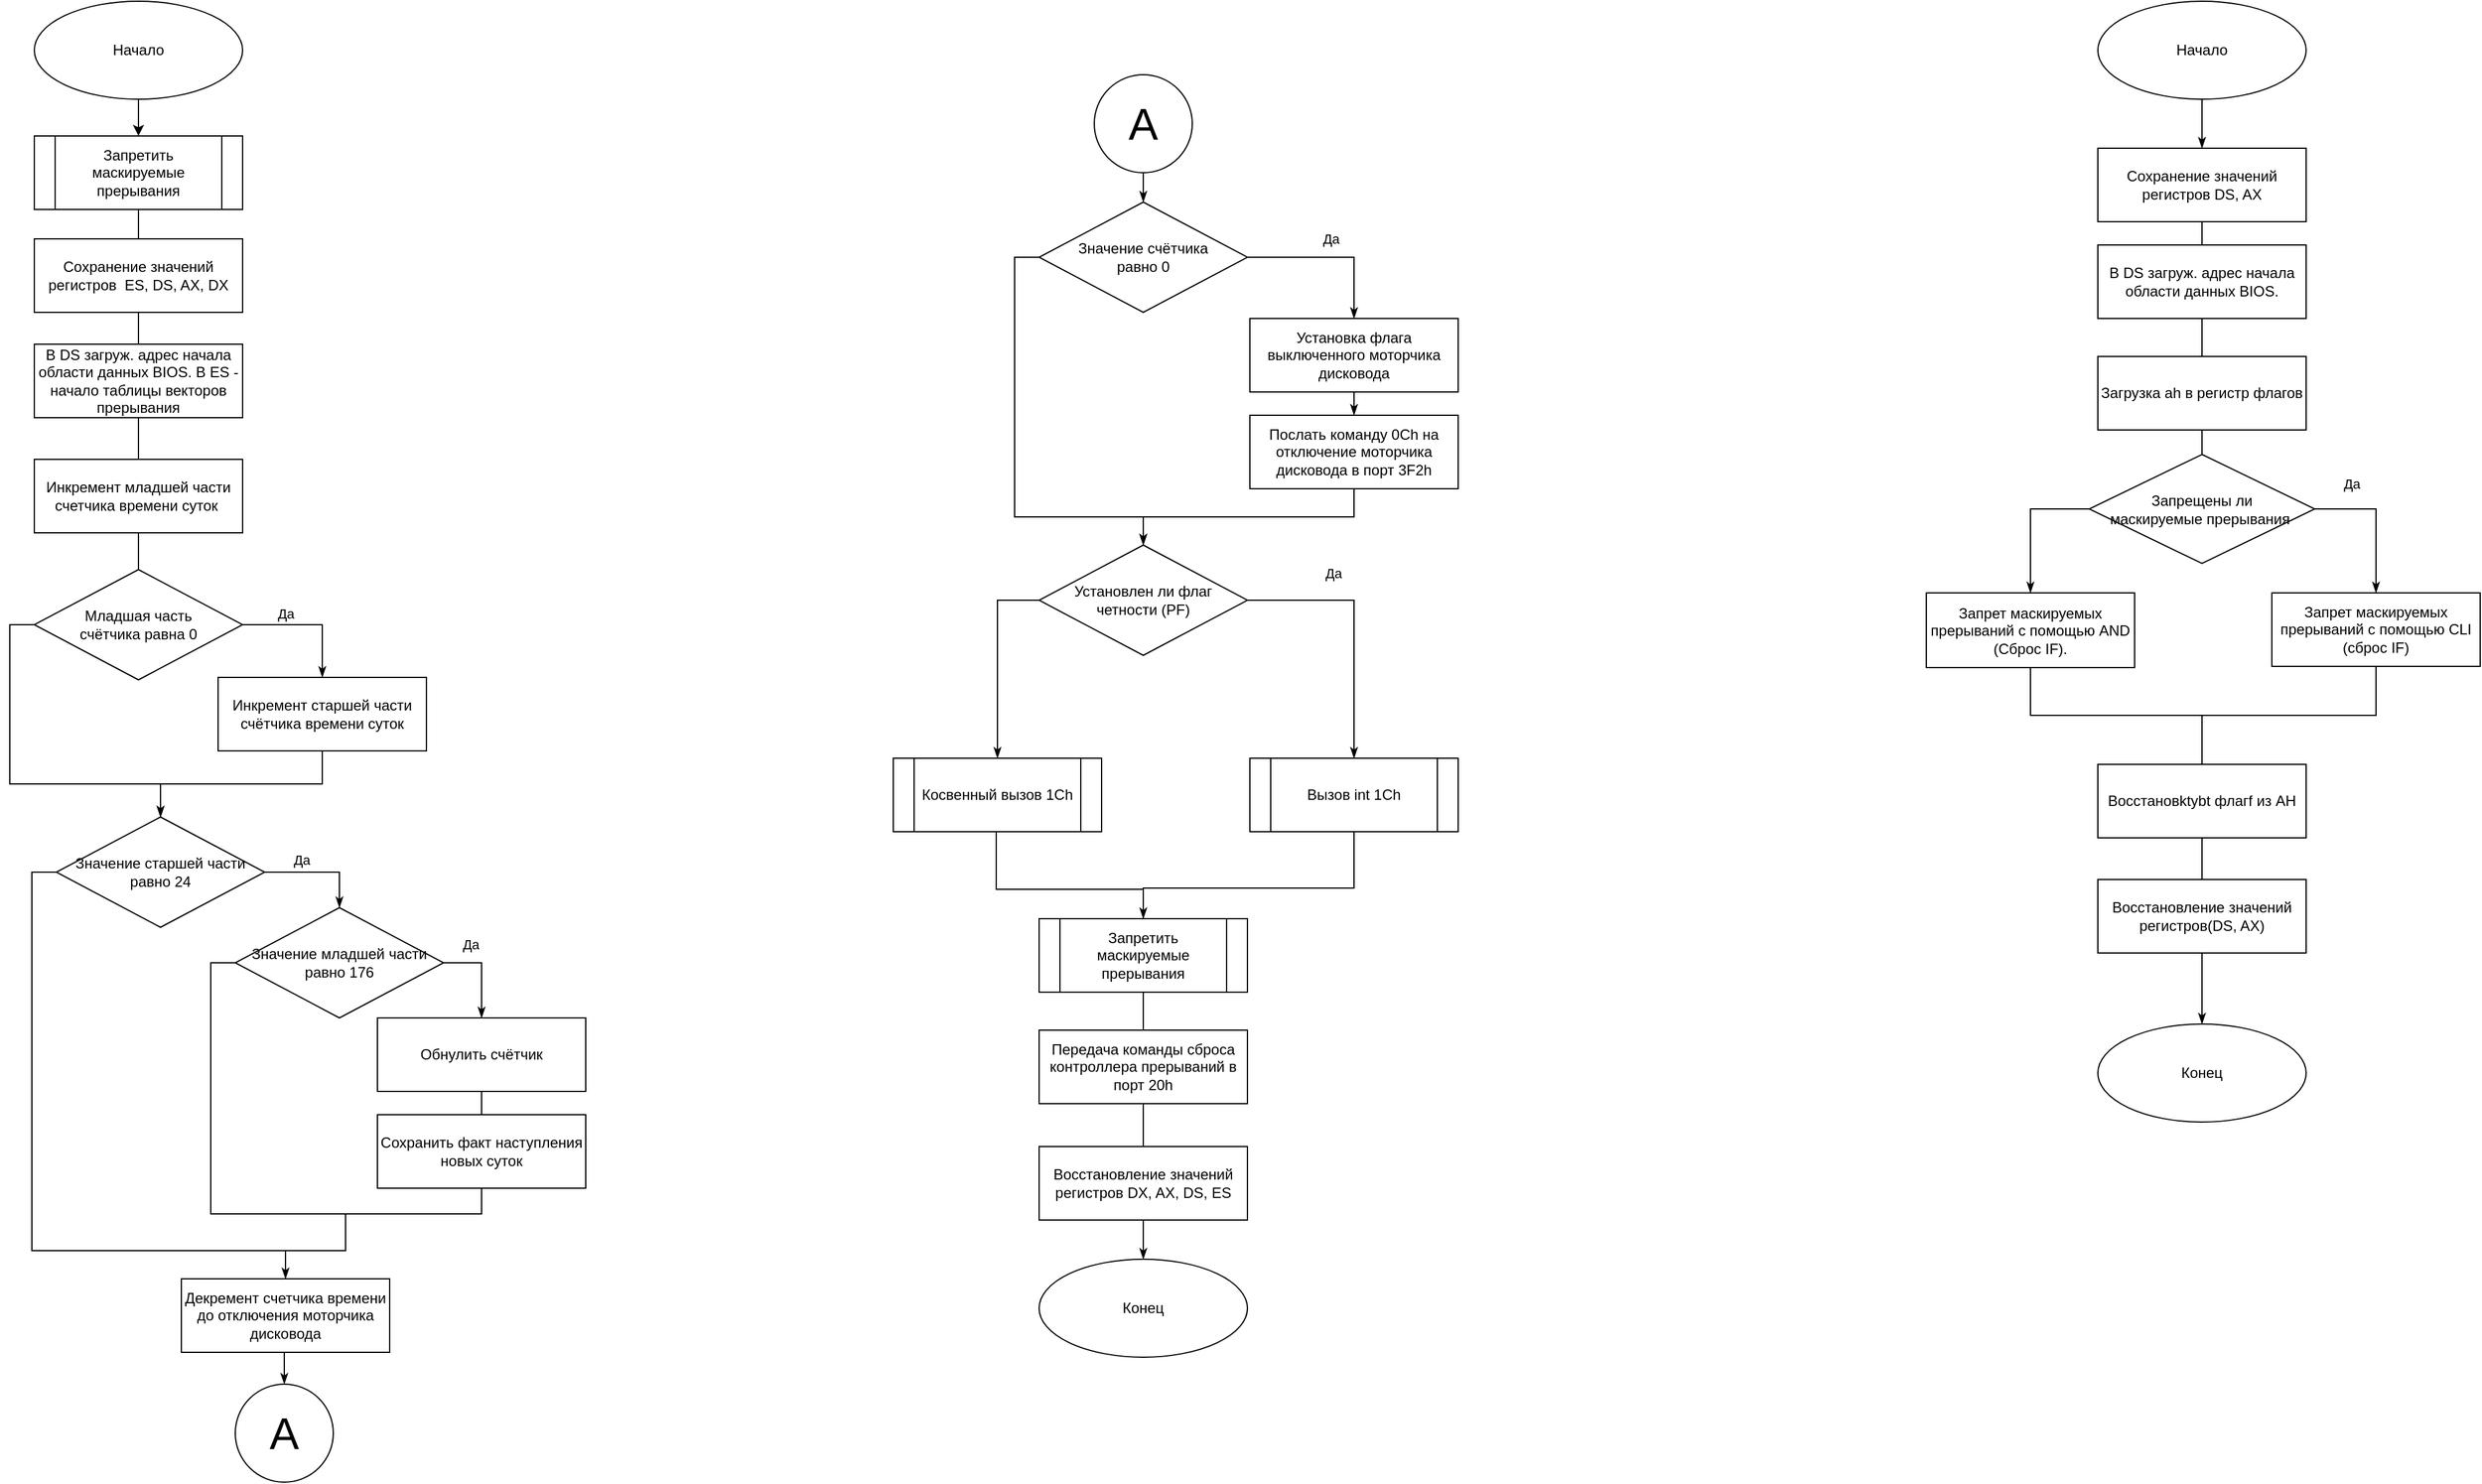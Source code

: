 <mxfile version="13.7.8" type="device"><diagram id="KLoT5iaBqucdmNVjuK_M" name="Page-1"><mxGraphModel dx="5468" dy="2316" grid="0" gridSize="10" guides="1" tooltips="1" connect="1" arrows="1" fold="1" page="0" pageScale="1" pageWidth="827" pageHeight="1169" math="0" shadow="0"><root><mxCell id="0"/><mxCell id="1" parent="0"/><mxCell id="mksU2_DR4wg37DB_QBf4-1" value="" style="edgeStyle=orthogonalEdgeStyle;rounded=0;orthogonalLoop=1;jettySize=auto;html=1;" parent="1" source="mksU2_DR4wg37DB_QBf4-2" target="mksU2_DR4wg37DB_QBf4-3" edge="1"><mxGeometry relative="1" as="geometry"/></mxCell><mxCell id="mksU2_DR4wg37DB_QBf4-2" value="Начало" style="ellipse;whiteSpace=wrap;html=1;" parent="1" vertex="1"><mxGeometry x="510" y="40" width="170" height="80" as="geometry"/></mxCell><mxCell id="mksU2_DR4wg37DB_QBf4-3" value="Запретить маскируемые прерывания" style="shape=process;whiteSpace=wrap;html=1;backgroundOutline=1;" parent="1" vertex="1"><mxGeometry x="510" y="150" width="170" height="60" as="geometry"/></mxCell><mxCell id="mksU2_DR4wg37DB_QBf4-4" value="Сохранение значений регистров&amp;nbsp; ES, DS, AX, DX" style="rounded=0;whiteSpace=wrap;html=1;" parent="1" vertex="1"><mxGeometry x="510" y="234" width="170" height="60" as="geometry"/></mxCell><mxCell id="mksU2_DR4wg37DB_QBf4-5" value="" style="edgeStyle=orthogonalEdgeStyle;rounded=0;orthogonalLoop=1;jettySize=auto;html=1;endArrow=none;endFill=0;" parent="1" source="mksU2_DR4wg37DB_QBf4-6" target="mksU2_DR4wg37DB_QBf4-10" edge="1"><mxGeometry relative="1" as="geometry"/></mxCell><mxCell id="mksU2_DR4wg37DB_QBf4-6" value="Инкремент младшей части счетчика времени суток&amp;nbsp;" style="rounded=0;whiteSpace=wrap;html=1;" parent="1" vertex="1"><mxGeometry x="510" y="414" width="170" height="60" as="geometry"/></mxCell><mxCell id="mksU2_DR4wg37DB_QBf4-7" style="edgeStyle=orthogonalEdgeStyle;rounded=0;orthogonalLoop=1;jettySize=auto;html=1;entryX=0.5;entryY=0;entryDx=0;entryDy=0;endArrow=classicThin;endFill=1;" parent="1" source="mksU2_DR4wg37DB_QBf4-10" target="mksU2_DR4wg37DB_QBf4-12" edge="1"><mxGeometry relative="1" as="geometry"><Array as="points"><mxPoint x="745" y="549"/></Array></mxGeometry></mxCell><mxCell id="mksU2_DR4wg37DB_QBf4-8" value="Да" style="edgeLabel;html=1;align=center;verticalAlign=middle;resizable=0;points=[];" parent="mksU2_DR4wg37DB_QBf4-7" vertex="1" connectable="0"><mxGeometry x="-0.117" y="-5" relative="1" as="geometry"><mxPoint x="-13" y="-14" as="offset"/></mxGeometry></mxCell><mxCell id="mksU2_DR4wg37DB_QBf4-9" style="edgeStyle=orthogonalEdgeStyle;rounded=0;orthogonalLoop=1;jettySize=auto;html=1;exitX=0;exitY=0.5;exitDx=0;exitDy=0;endArrow=classicThin;endFill=1;" parent="1" source="mksU2_DR4wg37DB_QBf4-10" target="mksU2_DR4wg37DB_QBf4-19" edge="1"><mxGeometry relative="1" as="geometry"><Array as="points"><mxPoint x="490" y="549"/><mxPoint x="490" y="679"/><mxPoint x="613" y="679"/></Array></mxGeometry></mxCell><mxCell id="mksU2_DR4wg37DB_QBf4-10" value="Младшая часть &lt;br&gt;счётчика равна 0" style="rhombus;whiteSpace=wrap;html=1;" parent="1" vertex="1"><mxGeometry x="510" y="504" width="170" height="90" as="geometry"/></mxCell><mxCell id="mksU2_DR4wg37DB_QBf4-11" style="edgeStyle=orthogonalEdgeStyle;rounded=0;orthogonalLoop=1;jettySize=auto;html=1;exitX=0.5;exitY=1;exitDx=0;exitDy=0;entryX=0.5;entryY=0;entryDx=0;entryDy=0;endArrow=classicThin;endFill=1;" parent="1" source="mksU2_DR4wg37DB_QBf4-12" target="mksU2_DR4wg37DB_QBf4-19" edge="1"><mxGeometry relative="1" as="geometry"/></mxCell><mxCell id="mksU2_DR4wg37DB_QBf4-12" value="Инкремент старшей части счётчика времени суток" style="rounded=0;whiteSpace=wrap;html=1;" parent="1" vertex="1"><mxGeometry x="660" y="592" width="170" height="60" as="geometry"/></mxCell><mxCell id="mksU2_DR4wg37DB_QBf4-13" style="edgeStyle=orthogonalEdgeStyle;rounded=0;orthogonalLoop=1;jettySize=auto;html=1;exitX=1;exitY=0.5;exitDx=0;exitDy=0;entryX=0.5;entryY=0;entryDx=0;entryDy=0;endArrow=classicThin;endFill=1;" parent="1" source="mksU2_DR4wg37DB_QBf4-16" target="mksU2_DR4wg37DB_QBf4-21" edge="1"><mxGeometry relative="1" as="geometry"/></mxCell><mxCell id="mksU2_DR4wg37DB_QBf4-14" value="Да" style="edgeLabel;html=1;align=center;verticalAlign=middle;resizable=0;points=[];" parent="mksU2_DR4wg37DB_QBf4-13" vertex="1" connectable="0"><mxGeometry x="-0.25" y="-16" relative="1" as="geometry"><mxPoint x="-7" y="-31" as="offset"/></mxGeometry></mxCell><mxCell id="mksU2_DR4wg37DB_QBf4-15" style="edgeStyle=orthogonalEdgeStyle;rounded=0;orthogonalLoop=1;jettySize=auto;html=1;exitX=0;exitY=0.5;exitDx=0;exitDy=0;endArrow=none;endFill=0;" parent="1" source="mksU2_DR4wg37DB_QBf4-16" edge="1"><mxGeometry relative="1" as="geometry"><mxPoint x="764" y="1050" as="targetPoint"/><Array as="points"><mxPoint x="654" y="825"/><mxPoint x="654" y="1030"/><mxPoint x="764" y="1030"/></Array></mxGeometry></mxCell><mxCell id="mksU2_DR4wg37DB_QBf4-16" value="Значение младшей части равно 176" style="rhombus;whiteSpace=wrap;html=1;" parent="1" vertex="1"><mxGeometry x="674" y="780" width="170" height="90" as="geometry"/></mxCell><mxCell id="mksU2_DR4wg37DB_QBf4-17" style="edgeStyle=orthogonalEdgeStyle;rounded=0;orthogonalLoop=1;jettySize=auto;html=1;exitX=1;exitY=0.5;exitDx=0;exitDy=0;entryX=0.5;entryY=0;entryDx=0;entryDy=0;endArrow=classicThin;endFill=1;" parent="1" source="mksU2_DR4wg37DB_QBf4-19" target="mksU2_DR4wg37DB_QBf4-16" edge="1"><mxGeometry relative="1" as="geometry"/></mxCell><mxCell id="mksU2_DR4wg37DB_QBf4-18" style="edgeStyle=orthogonalEdgeStyle;rounded=0;orthogonalLoop=1;jettySize=auto;html=1;exitX=0;exitY=0.5;exitDx=0;exitDy=0;entryX=0.5;entryY=0;entryDx=0;entryDy=0;endArrow=classicThin;endFill=1;" parent="1" source="mksU2_DR4wg37DB_QBf4-19" target="mksU2_DR4wg37DB_QBf4-25" edge="1"><mxGeometry relative="1" as="geometry"><Array as="points"><mxPoint x="508" y="751"/><mxPoint x="508" y="1060"/><mxPoint x="715" y="1060"/></Array></mxGeometry></mxCell><mxCell id="mksU2_DR4wg37DB_QBf4-19" value="&lt;div&gt;Значение старшей части равно 24&lt;/div&gt;" style="rhombus;whiteSpace=wrap;html=1;align=center;" parent="1" vertex="1"><mxGeometry x="528" y="706" width="170" height="90" as="geometry"/></mxCell><mxCell id="mksU2_DR4wg37DB_QBf4-20" style="edgeStyle=orthogonalEdgeStyle;rounded=0;orthogonalLoop=1;jettySize=auto;html=1;exitX=0.5;exitY=1;exitDx=0;exitDy=0;entryX=0.5;entryY=0;entryDx=0;entryDy=0;endArrow=none;endFill=0;" parent="1" source="mksU2_DR4wg37DB_QBf4-21" target="mksU2_DR4wg37DB_QBf4-23" edge="1"><mxGeometry relative="1" as="geometry"/></mxCell><mxCell id="mksU2_DR4wg37DB_QBf4-21" value="Обнулить счётчик" style="rounded=0;whiteSpace=wrap;html=1;" parent="1" vertex="1"><mxGeometry x="790" y="870" width="170" height="60" as="geometry"/></mxCell><mxCell id="mksU2_DR4wg37DB_QBf4-22" style="edgeStyle=orthogonalEdgeStyle;rounded=0;orthogonalLoop=1;jettySize=auto;html=1;exitX=0.5;exitY=1;exitDx=0;exitDy=0;endArrow=none;endFill=0;" parent="1" source="mksU2_DR4wg37DB_QBf4-23" edge="1"><mxGeometry relative="1" as="geometry"><mxPoint x="711" y="1060" as="targetPoint"/><Array as="points"><mxPoint x="875" y="1030"/><mxPoint x="764" y="1030"/></Array></mxGeometry></mxCell><mxCell id="mksU2_DR4wg37DB_QBf4-23" value="Сохранить факт наступления новых суток" style="rounded=0;whiteSpace=wrap;html=1;" parent="1" vertex="1"><mxGeometry x="790" y="949" width="170" height="60" as="geometry"/></mxCell><mxCell id="mksU2_DR4wg37DB_QBf4-24" style="edgeStyle=orthogonalEdgeStyle;rounded=0;orthogonalLoop=1;jettySize=auto;html=1;exitX=0.5;exitY=1;exitDx=0;exitDy=0;entryX=0.5;entryY=0;entryDx=0;entryDy=0;endArrow=classicThin;endFill=1;" parent="1" source="mksU2_DR4wg37DB_QBf4-25" target="mksU2_DR4wg37DB_QBf4-26" edge="1"><mxGeometry relative="1" as="geometry"/></mxCell><mxCell id="mksU2_DR4wg37DB_QBf4-25" value="Декремент счетчика времени до отключения моторчика дисковода" style="rounded=0;whiteSpace=wrap;html=1;" parent="1" vertex="1"><mxGeometry x="630" y="1083" width="170" height="60" as="geometry"/></mxCell><mxCell id="mksU2_DR4wg37DB_QBf4-26" value="&lt;font style=&quot;font-size: 36px&quot;&gt;А&lt;/font&gt;" style="ellipse;whiteSpace=wrap;html=1;aspect=fixed;" parent="1" vertex="1"><mxGeometry x="674" y="1169" width="80" height="80" as="geometry"/></mxCell><mxCell id="mksU2_DR4wg37DB_QBf4-27" value="" style="endArrow=none;html=1;entryX=0.5;entryY=1;entryDx=0;entryDy=0;" parent="1" source="mksU2_DR4wg37DB_QBf4-4" target="mksU2_DR4wg37DB_QBf4-3" edge="1"><mxGeometry width="50" height="50" relative="1" as="geometry"><mxPoint x="695" y="354" as="sourcePoint"/><mxPoint x="745" y="304" as="targetPoint"/></mxGeometry></mxCell><mxCell id="mksU2_DR4wg37DB_QBf4-29" value="Да" style="edgeLabel;html=1;align=center;verticalAlign=middle;resizable=0;points=[];" parent="1" vertex="1" connectable="0"><mxGeometry x="759" y="549" as="geometry"><mxPoint x="-31" y="192" as="offset"/></mxGeometry></mxCell><mxCell id="mksU2_DR4wg37DB_QBf4-30" style="edgeStyle=orthogonalEdgeStyle;rounded=0;orthogonalLoop=1;jettySize=auto;html=1;exitX=0.5;exitY=1;exitDx=0;exitDy=0;entryX=0.5;entryY=0;entryDx=0;entryDy=0;endArrow=classicThin;endFill=1;" parent="1" source="mksU2_DR4wg37DB_QBf4-31" target="mksU2_DR4wg37DB_QBf4-35" edge="1"><mxGeometry relative="1" as="geometry"/></mxCell><mxCell id="mksU2_DR4wg37DB_QBf4-31" value="&lt;font style=&quot;font-size: 36px&quot;&gt;А&lt;/font&gt;" style="ellipse;whiteSpace=wrap;html=1;aspect=fixed;" parent="1" vertex="1"><mxGeometry x="1375" y="100" width="80" height="80" as="geometry"/></mxCell><mxCell id="mksU2_DR4wg37DB_QBf4-32" style="edgeStyle=orthogonalEdgeStyle;rounded=0;orthogonalLoop=1;jettySize=auto;html=1;exitX=1;exitY=0.5;exitDx=0;exitDy=0;entryX=0.5;entryY=0;entryDx=0;entryDy=0;endArrow=classicThin;endFill=1;" parent="1" source="mksU2_DR4wg37DB_QBf4-35" target="mksU2_DR4wg37DB_QBf4-37" edge="1"><mxGeometry relative="1" as="geometry"/></mxCell><mxCell id="mksU2_DR4wg37DB_QBf4-33" value="Да&lt;br&gt;" style="edgeLabel;html=1;align=center;verticalAlign=middle;resizable=0;points=[];" parent="mksU2_DR4wg37DB_QBf4-32" vertex="1" connectable="0"><mxGeometry x="-0.01" relative="1" as="geometry"><mxPoint y="-15" as="offset"/></mxGeometry></mxCell><mxCell id="mksU2_DR4wg37DB_QBf4-34" style="edgeStyle=orthogonalEdgeStyle;rounded=0;orthogonalLoop=1;jettySize=auto;html=1;exitX=0;exitY=0.5;exitDx=0;exitDy=0;entryX=0.5;entryY=0;entryDx=0;entryDy=0;endArrow=classicThin;endFill=1;" parent="1" source="mksU2_DR4wg37DB_QBf4-35" target="mksU2_DR4wg37DB_QBf4-43" edge="1"><mxGeometry relative="1" as="geometry"><Array as="points"><mxPoint x="1310" y="249"/><mxPoint x="1310" y="461"/><mxPoint x="1415" y="461"/></Array></mxGeometry></mxCell><mxCell id="mksU2_DR4wg37DB_QBf4-35" value="Значение счётчика &lt;br&gt;равно 0" style="rhombus;whiteSpace=wrap;html=1;" parent="1" vertex="1"><mxGeometry x="1330" y="204" width="170" height="90" as="geometry"/></mxCell><mxCell id="mksU2_DR4wg37DB_QBf4-36" style="edgeStyle=orthogonalEdgeStyle;rounded=0;orthogonalLoop=1;jettySize=auto;html=1;exitX=0.5;exitY=1;exitDx=0;exitDy=0;entryX=0.5;entryY=0;entryDx=0;entryDy=0;endArrow=classicThin;endFill=1;" parent="1" source="mksU2_DR4wg37DB_QBf4-37" target="mksU2_DR4wg37DB_QBf4-39" edge="1"><mxGeometry relative="1" as="geometry"/></mxCell><mxCell id="mksU2_DR4wg37DB_QBf4-37" value="Установка флага выключенного моторчика дисковода" style="rounded=0;whiteSpace=wrap;html=1;" parent="1" vertex="1"><mxGeometry x="1502" y="299" width="170" height="60" as="geometry"/></mxCell><mxCell id="mksU2_DR4wg37DB_QBf4-38" style="edgeStyle=orthogonalEdgeStyle;rounded=0;orthogonalLoop=1;jettySize=auto;html=1;exitX=0.5;exitY=1;exitDx=0;exitDy=0;entryX=0.5;entryY=0;entryDx=0;entryDy=0;endArrow=classicThin;endFill=1;" parent="1" source="mksU2_DR4wg37DB_QBf4-39" target="mksU2_DR4wg37DB_QBf4-43" edge="1"><mxGeometry relative="1" as="geometry"/></mxCell><mxCell id="mksU2_DR4wg37DB_QBf4-39" value="Послать команду 0Ch на отключение моторчика дисковода в порт 3F2h" style="rounded=0;whiteSpace=wrap;html=1;" parent="1" vertex="1"><mxGeometry x="1502" y="378" width="170" height="60" as="geometry"/></mxCell><mxCell id="mksU2_DR4wg37DB_QBf4-40" style="edgeStyle=orthogonalEdgeStyle;rounded=0;orthogonalLoop=1;jettySize=auto;html=1;exitX=0;exitY=0.5;exitDx=0;exitDy=0;endArrow=classicThin;endFill=1;entryX=0.5;entryY=0;entryDx=0;entryDy=0;" parent="1" source="mksU2_DR4wg37DB_QBf4-43" target="OhjWGos-TmanGooc7kY_-3" edge="1"><mxGeometry relative="1" as="geometry"><mxPoint x="1295" y="631" as="targetPoint"/></mxGeometry></mxCell><mxCell id="mksU2_DR4wg37DB_QBf4-41" style="edgeStyle=orthogonalEdgeStyle;rounded=0;orthogonalLoop=1;jettySize=auto;html=1;exitX=1;exitY=0.5;exitDx=0;exitDy=0;endArrow=classicThin;endFill=1;entryX=0.5;entryY=0;entryDx=0;entryDy=0;" parent="1" source="mksU2_DR4wg37DB_QBf4-43" target="OhjWGos-TmanGooc7kY_-1" edge="1"><mxGeometry relative="1" as="geometry"><mxPoint x="1587" y="641" as="targetPoint"/></mxGeometry></mxCell><mxCell id="mksU2_DR4wg37DB_QBf4-42" value="Да" style="edgeLabel;html=1;align=center;verticalAlign=middle;resizable=0;points=[];" parent="mksU2_DR4wg37DB_QBf4-41" vertex="1" connectable="0"><mxGeometry x="0.203" y="-1" relative="1" as="geometry"><mxPoint x="-16.0" y="-65" as="offset"/></mxGeometry></mxCell><mxCell id="mksU2_DR4wg37DB_QBf4-43" value="Установлен ли флаг &lt;br&gt;четности (PF)" style="rhombus;whiteSpace=wrap;html=1;" parent="1" vertex="1"><mxGeometry x="1330" y="484" width="170" height="90" as="geometry"/></mxCell><mxCell id="mksU2_DR4wg37DB_QBf4-46" style="edgeStyle=orthogonalEdgeStyle;rounded=0;orthogonalLoop=1;jettySize=auto;html=1;exitX=0.5;exitY=1;exitDx=0;exitDy=0;entryX=0.5;entryY=0;entryDx=0;entryDy=0;endArrow=none;endFill=0;" parent="1" source="OhjWGos-TmanGooc7kY_-1" target="mksU2_DR4wg37DB_QBf4-51" edge="1"><mxGeometry relative="1" as="geometry"><mxPoint x="1587" y="740" as="sourcePoint"/><Array as="points"><mxPoint x="1587" y="764"/><mxPoint x="1415" y="764"/></Array></mxGeometry></mxCell><mxCell id="mksU2_DR4wg37DB_QBf4-48" style="edgeStyle=orthogonalEdgeStyle;rounded=0;orthogonalLoop=1;jettySize=auto;html=1;exitX=0.5;exitY=1;exitDx=0;exitDy=0;entryX=0.5;entryY=0;entryDx=0;entryDy=0;endArrow=classicThin;endFill=1;" parent="1" source="OhjWGos-TmanGooc7kY_-3" target="mksU2_DR4wg37DB_QBf4-51" edge="1"><mxGeometry relative="1" as="geometry"><mxPoint x="1295" y="740" as="sourcePoint"/><Array as="points"><mxPoint x="1295" y="718"/><mxPoint x="1295" y="765"/><mxPoint x="1415" y="765"/></Array></mxGeometry></mxCell><mxCell id="mksU2_DR4wg37DB_QBf4-50" style="edgeStyle=orthogonalEdgeStyle;rounded=0;orthogonalLoop=1;jettySize=auto;html=1;exitX=0.5;exitY=1;exitDx=0;exitDy=0;entryX=0.5;entryY=0;entryDx=0;entryDy=0;endArrow=none;endFill=0;" parent="1" source="mksU2_DR4wg37DB_QBf4-51" target="mksU2_DR4wg37DB_QBf4-53" edge="1"><mxGeometry relative="1" as="geometry"/></mxCell><mxCell id="mksU2_DR4wg37DB_QBf4-51" value="Запретить маскируемые прерывания" style="shape=process;whiteSpace=wrap;html=1;backgroundOutline=1;" parent="1" vertex="1"><mxGeometry x="1330" y="789" width="170" height="60" as="geometry"/></mxCell><mxCell id="mksU2_DR4wg37DB_QBf4-52" style="edgeStyle=orthogonalEdgeStyle;rounded=0;orthogonalLoop=1;jettySize=auto;html=1;exitX=0.5;exitY=1;exitDx=0;exitDy=0;entryX=0.5;entryY=0;entryDx=0;entryDy=0;endArrow=none;endFill=0;" parent="1" source="mksU2_DR4wg37DB_QBf4-53" target="mksU2_DR4wg37DB_QBf4-55" edge="1"><mxGeometry relative="1" as="geometry"/></mxCell><mxCell id="mksU2_DR4wg37DB_QBf4-53" value="Передача команды сброса контроллера прерываний в порт 20h" style="rounded=0;whiteSpace=wrap;html=1;" parent="1" vertex="1"><mxGeometry x="1330" y="880" width="170" height="60" as="geometry"/></mxCell><mxCell id="mksU2_DR4wg37DB_QBf4-54" style="edgeStyle=orthogonalEdgeStyle;rounded=0;orthogonalLoop=1;jettySize=auto;html=1;exitX=0.5;exitY=1;exitDx=0;exitDy=0;entryX=0.5;entryY=0;entryDx=0;entryDy=0;endArrow=classicThin;endFill=1;" parent="1" source="mksU2_DR4wg37DB_QBf4-55" target="mksU2_DR4wg37DB_QBf4-56" edge="1"><mxGeometry relative="1" as="geometry"/></mxCell><mxCell id="mksU2_DR4wg37DB_QBf4-55" value="Восстановление значений регистров DX, AX, DS, ES" style="rounded=0;whiteSpace=wrap;html=1;" parent="1" vertex="1"><mxGeometry x="1330" y="975" width="170" height="60" as="geometry"/></mxCell><mxCell id="mksU2_DR4wg37DB_QBf4-56" value="Конец" style="ellipse;whiteSpace=wrap;html=1;" parent="1" vertex="1"><mxGeometry x="1330" y="1067" width="170" height="80" as="geometry"/></mxCell><mxCell id="mksU2_DR4wg37DB_QBf4-57" style="edgeStyle=orthogonalEdgeStyle;rounded=0;orthogonalLoop=1;jettySize=auto;html=1;exitX=0.5;exitY=1;exitDx=0;exitDy=0;entryX=0.5;entryY=0;entryDx=0;entryDy=0;endArrow=classicThin;endFill=1;" parent="1" source="mksU2_DR4wg37DB_QBf4-58" target="mksU2_DR4wg37DB_QBf4-62" edge="1"><mxGeometry relative="1" as="geometry"><mxPoint x="2279" y="224" as="targetPoint"/></mxGeometry></mxCell><mxCell id="mksU2_DR4wg37DB_QBf4-58" value="Начало" style="ellipse;whiteSpace=wrap;html=1;" parent="1" vertex="1"><mxGeometry x="2194" y="40" width="170" height="80" as="geometry"/></mxCell><mxCell id="mksU2_DR4wg37DB_QBf4-62" value="Сохранение значений регистров DS, AX" style="rounded=0;whiteSpace=wrap;html=1;" parent="1" vertex="1"><mxGeometry x="2194" y="160" width="170" height="60" as="geometry"/></mxCell><mxCell id="mksU2_DR4wg37DB_QBf4-63" style="edgeStyle=orthogonalEdgeStyle;rounded=0;orthogonalLoop=1;jettySize=auto;html=1;exitX=1;exitY=0.5;exitDx=0;exitDy=0;entryX=0.5;entryY=0;entryDx=0;entryDy=0;endArrow=classicThin;endFill=1;" parent="1" source="mksU2_DR4wg37DB_QBf4-66" target="mksU2_DR4wg37DB_QBf4-68" edge="1"><mxGeometry relative="1" as="geometry"/></mxCell><mxCell id="mksU2_DR4wg37DB_QBf4-64" value="Да" style="edgeLabel;html=1;align=center;verticalAlign=middle;resizable=0;points=[];" parent="mksU2_DR4wg37DB_QBf4-63" vertex="1" connectable="0"><mxGeometry x="-0.162" y="-1" relative="1" as="geometry"><mxPoint x="-20" y="-22" as="offset"/></mxGeometry></mxCell><mxCell id="mksU2_DR4wg37DB_QBf4-65" style="edgeStyle=orthogonalEdgeStyle;rounded=0;orthogonalLoop=1;jettySize=auto;html=1;exitX=0;exitY=0.5;exitDx=0;exitDy=0;entryX=0.5;entryY=0;entryDx=0;entryDy=0;endArrow=classicThin;endFill=1;" parent="1" source="mksU2_DR4wg37DB_QBf4-66" target="mksU2_DR4wg37DB_QBf4-70" edge="1"><mxGeometry relative="1" as="geometry"/></mxCell><mxCell id="mksU2_DR4wg37DB_QBf4-66" value="Запрещены ли &lt;br&gt;маскируемые прерывания&amp;nbsp;" style="rhombus;whiteSpace=wrap;html=1;" parent="1" vertex="1"><mxGeometry x="2187" y="410" width="184" height="89" as="geometry"/></mxCell><mxCell id="mksU2_DR4wg37DB_QBf4-67" style="edgeStyle=orthogonalEdgeStyle;rounded=0;orthogonalLoop=1;jettySize=auto;html=1;exitX=0.5;exitY=1;exitDx=0;exitDy=0;endArrow=none;endFill=0;" parent="1" source="mksU2_DR4wg37DB_QBf4-68" target="mksU2_DR4wg37DB_QBf4-72" edge="1"><mxGeometry relative="1" as="geometry"><Array as="points"><mxPoint x="2421" y="623"/><mxPoint x="2279" y="623"/></Array></mxGeometry></mxCell><mxCell id="mksU2_DR4wg37DB_QBf4-68" value="Запрет маскируемых прерываний с помощью CLI (сброс IF)" style="rounded=0;whiteSpace=wrap;html=1;" parent="1" vertex="1"><mxGeometry x="2336" y="523" width="170" height="60" as="geometry"/></mxCell><mxCell id="mksU2_DR4wg37DB_QBf4-69" style="edgeStyle=orthogonalEdgeStyle;rounded=0;orthogonalLoop=1;jettySize=auto;html=1;exitX=0.5;exitY=1;exitDx=0;exitDy=0;entryX=0.5;entryY=0;entryDx=0;entryDy=0;endArrow=none;endFill=0;" parent="1" source="mksU2_DR4wg37DB_QBf4-70" target="mksU2_DR4wg37DB_QBf4-72" edge="1"><mxGeometry relative="1" as="geometry"><Array as="points"><mxPoint x="2139" y="623"/><mxPoint x="2279" y="623"/></Array></mxGeometry></mxCell><mxCell id="mksU2_DR4wg37DB_QBf4-70" value="Запрет маскируемых прерываний с помощью AND (Сброс IF)." style="rounded=0;whiteSpace=wrap;html=1;" parent="1" vertex="1"><mxGeometry x="2054" y="523" width="170" height="61" as="geometry"/></mxCell><mxCell id="mksU2_DR4wg37DB_QBf4-71" style="edgeStyle=orthogonalEdgeStyle;rounded=0;orthogonalLoop=1;jettySize=auto;html=1;exitX=0.5;exitY=1;exitDx=0;exitDy=0;entryX=0.5;entryY=0;entryDx=0;entryDy=0;endArrow=none;endFill=0;" parent="1" source="mksU2_DR4wg37DB_QBf4-72" target="mksU2_DR4wg37DB_QBf4-74" edge="1"><mxGeometry relative="1" as="geometry"/></mxCell><mxCell id="mksU2_DR4wg37DB_QBf4-72" value="Восстановktybt флагf из AH" style="rounded=0;whiteSpace=wrap;html=1;" parent="1" vertex="1"><mxGeometry x="2194" y="663" width="170" height="60" as="geometry"/></mxCell><mxCell id="mksU2_DR4wg37DB_QBf4-73" style="edgeStyle=orthogonalEdgeStyle;rounded=0;orthogonalLoop=1;jettySize=auto;html=1;exitX=0.5;exitY=1;exitDx=0;exitDy=0;entryX=0.5;entryY=0;entryDx=0;entryDy=0;endArrow=classicThin;endFill=1;" parent="1" source="mksU2_DR4wg37DB_QBf4-74" target="mksU2_DR4wg37DB_QBf4-75" edge="1"><mxGeometry relative="1" as="geometry"/></mxCell><mxCell id="mksU2_DR4wg37DB_QBf4-74" value="Восстановление значений регистров(DS, AX)" style="rounded=0;whiteSpace=wrap;html=1;" parent="1" vertex="1"><mxGeometry x="2194" y="757" width="170" height="60" as="geometry"/></mxCell><mxCell id="mksU2_DR4wg37DB_QBf4-75" value="Конец" style="ellipse;whiteSpace=wrap;html=1;" parent="1" vertex="1"><mxGeometry x="2194" y="875" width="170" height="80" as="geometry"/></mxCell><mxCell id="mksU2_DR4wg37DB_QBf4-76" value="В DS загруж. адрес начала области данных BIOS. В ES - начало таблицы векторов прерывания" style="rounded=0;whiteSpace=wrap;html=1;" parent="1" vertex="1"><mxGeometry x="510" y="320" width="170" height="60" as="geometry"/></mxCell><mxCell id="mksU2_DR4wg37DB_QBf4-77" value="В DS загруж. адрес начала области данных BIOS." style="rounded=0;whiteSpace=wrap;html=1;" parent="1" vertex="1"><mxGeometry x="2194" y="239" width="170" height="60" as="geometry"/></mxCell><mxCell id="mksU2_DR4wg37DB_QBf4-80" value="" style="endArrow=none;html=1;entryX=0.5;entryY=1;entryDx=0;entryDy=0;exitX=0.5;exitY=0;exitDx=0;exitDy=0;" parent="1" source="mksU2_DR4wg37DB_QBf4-76" target="mksU2_DR4wg37DB_QBf4-4" edge="1"><mxGeometry width="50" height="50" relative="1" as="geometry"><mxPoint x="620" y="420" as="sourcePoint"/><mxPoint x="670" y="370" as="targetPoint"/></mxGeometry></mxCell><mxCell id="mksU2_DR4wg37DB_QBf4-81" value="" style="endArrow=none;html=1;entryX=0.5;entryY=1;entryDx=0;entryDy=0;exitX=0.5;exitY=0;exitDx=0;exitDy=0;" parent="1" source="mksU2_DR4wg37DB_QBf4-6" target="mksU2_DR4wg37DB_QBf4-76" edge="1"><mxGeometry width="50" height="50" relative="1" as="geometry"><mxPoint x="620" y="420" as="sourcePoint"/><mxPoint x="670" y="370" as="targetPoint"/></mxGeometry></mxCell><mxCell id="mksU2_DR4wg37DB_QBf4-82" value="Загрузка ah в регистр флагов" style="rounded=0;whiteSpace=wrap;html=1;" parent="1" vertex="1"><mxGeometry x="2194" y="330" width="170" height="60" as="geometry"/></mxCell><mxCell id="mksU2_DR4wg37DB_QBf4-83" value="" style="endArrow=none;html=1;entryX=0.5;entryY=1;entryDx=0;entryDy=0;exitX=0.5;exitY=0;exitDx=0;exitDy=0;" parent="1" source="mksU2_DR4wg37DB_QBf4-77" target="mksU2_DR4wg37DB_QBf4-62" edge="1"><mxGeometry width="50" height="50" relative="1" as="geometry"><mxPoint x="2290" y="320" as="sourcePoint"/><mxPoint x="2340" y="270" as="targetPoint"/></mxGeometry></mxCell><mxCell id="mksU2_DR4wg37DB_QBf4-84" value="" style="endArrow=none;html=1;entryX=0.5;entryY=1;entryDx=0;entryDy=0;exitX=0.5;exitY=0;exitDx=0;exitDy=0;" parent="1" source="mksU2_DR4wg37DB_QBf4-82" target="mksU2_DR4wg37DB_QBf4-77" edge="1"><mxGeometry width="50" height="50" relative="1" as="geometry"><mxPoint x="2110" y="340" as="sourcePoint"/><mxPoint x="2160" y="290" as="targetPoint"/></mxGeometry></mxCell><mxCell id="mksU2_DR4wg37DB_QBf4-85" value="" style="endArrow=none;html=1;entryX=0.5;entryY=1;entryDx=0;entryDy=0;exitX=0.5;exitY=0;exitDx=0;exitDy=0;" parent="1" source="mksU2_DR4wg37DB_QBf4-66" target="mksU2_DR4wg37DB_QBf4-82" edge="1"><mxGeometry width="50" height="50" relative="1" as="geometry"><mxPoint x="2060" y="410" as="sourcePoint"/><mxPoint x="2110" y="360" as="targetPoint"/></mxGeometry></mxCell><mxCell id="OhjWGos-TmanGooc7kY_-1" value="Вызов int 1Ch" style="shape=process;whiteSpace=wrap;html=1;backgroundOutline=1;" parent="1" vertex="1"><mxGeometry x="1502" y="658" width="170" height="60" as="geometry"/></mxCell><mxCell id="OhjWGos-TmanGooc7kY_-3" value="Косвенный вызов 1Ch" style="shape=process;whiteSpace=wrap;html=1;backgroundOutline=1;" parent="1" vertex="1"><mxGeometry x="1211" y="658" width="170" height="60" as="geometry"/></mxCell></root></mxGraphModel></diagram></mxfile>